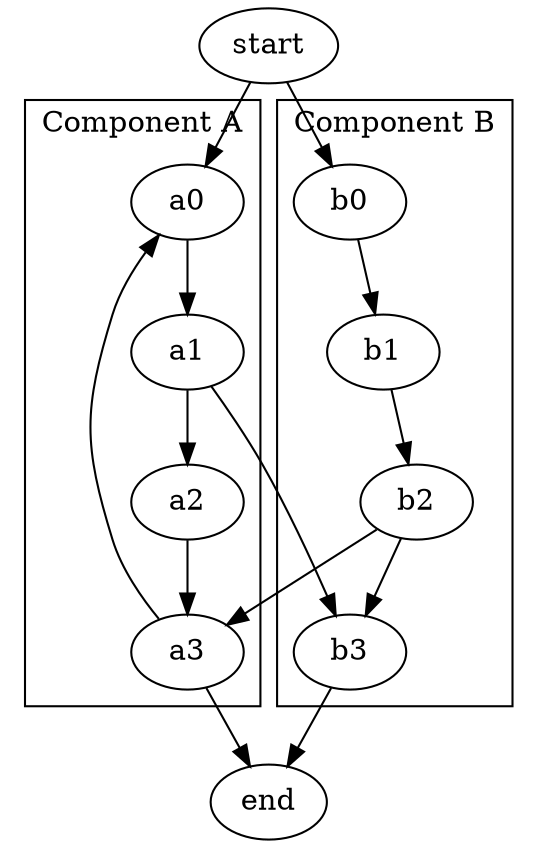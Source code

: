 digraph {

	subgraph cluster_C1 {
		label = "Component A";

		a0
		a1
		a2
		a3
	}

	subgraph cluster_C2 {
		label = "Component B";

		b0
		b1
		b2
		b3
	}

	start -> a0;
	start -> b0;

	a0 -> a1
	a1 -> a2
	a2 -> a3

	b0 -> b1
	b1 -> b2
	b2 -> b3;

	a1 -> b3;
	b2 -> a3;
	a3 -> a0;
	a3 -> end;
	b3 -> end;
}
